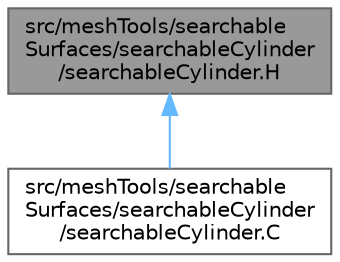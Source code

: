 digraph "src/meshTools/searchableSurfaces/searchableCylinder/searchableCylinder.H"
{
 // LATEX_PDF_SIZE
  bgcolor="transparent";
  edge [fontname=Helvetica,fontsize=10,labelfontname=Helvetica,labelfontsize=10];
  node [fontname=Helvetica,fontsize=10,shape=box,height=0.2,width=0.4];
  Node1 [id="Node000001",label="src/meshTools/searchable\lSurfaces/searchableCylinder\l/searchableCylinder.H",height=0.2,width=0.4,color="gray40", fillcolor="grey60", style="filled", fontcolor="black",tooltip=" "];
  Node1 -> Node2 [id="edge1_Node000001_Node000002",dir="back",color="steelblue1",style="solid",tooltip=" "];
  Node2 [id="Node000002",label="src/meshTools/searchable\lSurfaces/searchableCylinder\l/searchableCylinder.C",height=0.2,width=0.4,color="grey40", fillcolor="white", style="filled",URL="$searchableCylinder_8C.html",tooltip=" "];
}
